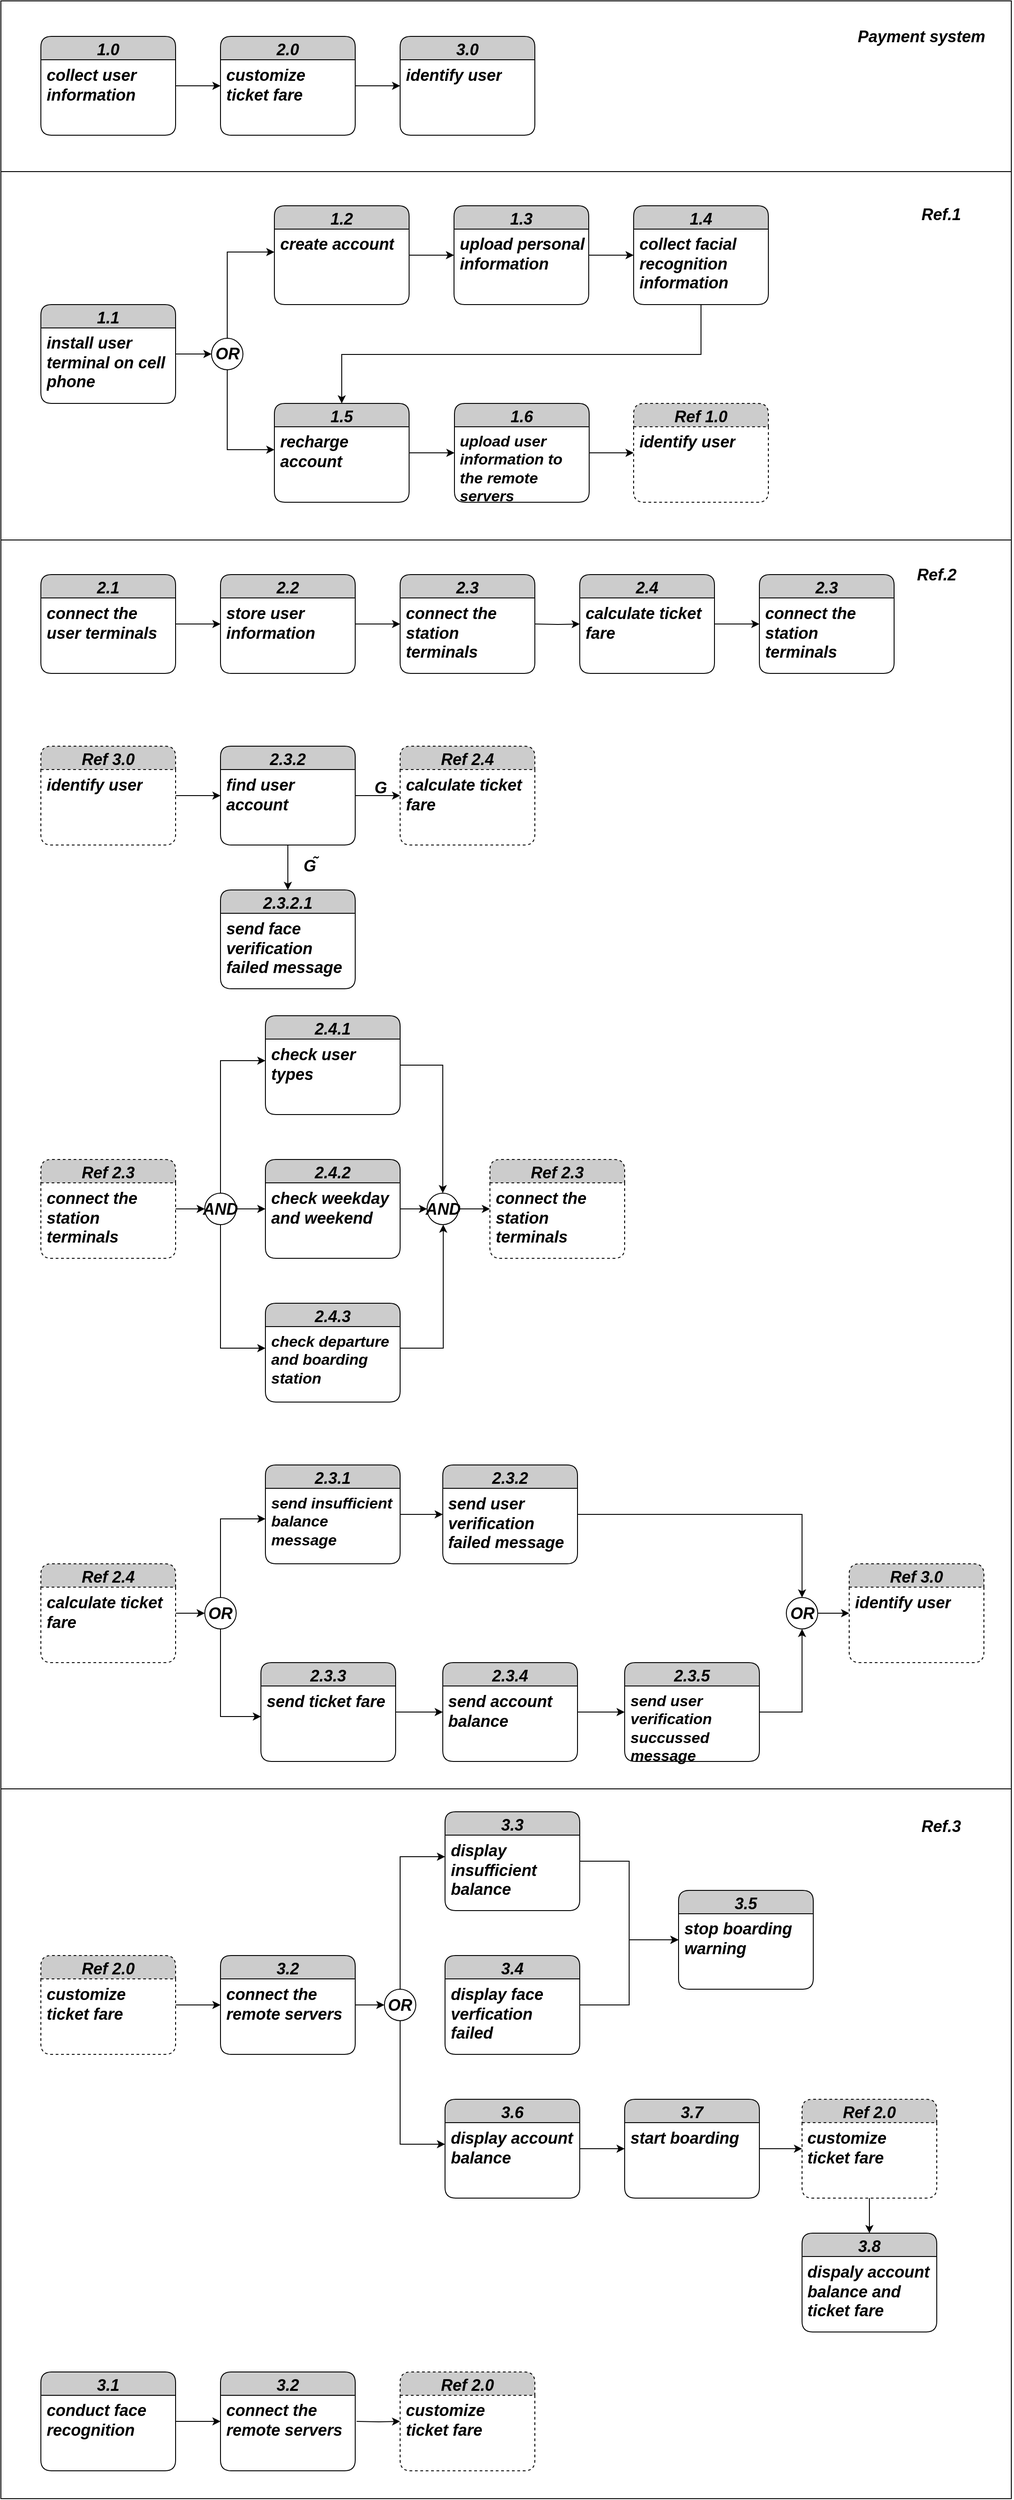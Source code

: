 <mxfile userAgent="Mozilla/5.0 (Windows NT 10.0; Win64; x64; rv:60.0) Gecko/20100101 Firefox/60.0" version="8.7.2" editor="www.draw.io" type="github"><diagram id="e5cf5e6e-a1c5-f6e3-67a1-fb44b6157341" name="Page-1"><mxGraphModel dx="1310" dy="785" grid="1" gridSize="14" guides="1" tooltips="1" connect="0" arrows="1" fold="1" page="1" pageScale="1" pageWidth="2339" pageHeight="3300" background="#ffffff" math="0" shadow="0"><root><mxCell id="0"/><mxCell id="1" parent="0"/><mxCell id="200" value="" style="rounded=0;whiteSpace=wrap;html=1;shadow=0;comic=0;fillColor=none;fontFamily=Helvetica;glass=0;fontSize=18;" parent="1" vertex="1"><mxGeometry x="93" y="2080" width="1125" height="790" as="geometry"/></mxCell><mxCell id="201" value="" style="rounded=0;whiteSpace=wrap;html=1;shadow=0;comic=0;fillColor=none;fontFamily=Helvetica;glass=0;fontSize=18;" parent="1" vertex="1"><mxGeometry x="93" y="690" width="1125" height="1390" as="geometry"/></mxCell><mxCell id="202" value="" style="rounded=0;whiteSpace=wrap;html=1;shadow=0;comic=0;fillColor=none;fontFamily=Helvetica;glass=0;fontSize=18;" parent="1" vertex="1"><mxGeometry x="93" y="280" width="1125" height="410" as="geometry"/></mxCell><mxCell id="203" value="" style="rounded=0;whiteSpace=wrap;html=1;shadow=0;comic=0;fillColor=none;fontFamily=Helvetica;glass=0;gradientColor=#ffffff;fontSize=18;" parent="1" vertex="1"><mxGeometry x="93" y="90" width="1125" height="190" as="geometry"/></mxCell><mxCell id="33" style="edgeStyle=orthogonalEdgeStyle;rounded=0;html=1;jettySize=auto;orthogonalLoop=1;fontFamily=Helvetica;fontSize=18;" parent="1" source="16" target="25" edge="1"><mxGeometry relative="1" as="geometry"/></mxCell><mxCell id="16" value="1.0" style="swimlane;fontStyle=3;childLayout=stackLayout;horizontal=1;startSize=26;fillColor=#CCCCCC;horizontalStack=0;resizeParent=1;resizeParentMax=0;resizeLast=0;collapsible=1;marginBottom=0;swimlaneFillColor=#ffffff;fontFamily=Helvetica;rounded=1;fontSize=18;" parent="1" vertex="1"><mxGeometry x="137.5" y="129.5" width="150" height="110" as="geometry"/></mxCell><mxCell id="27" value="collect user information&#xA;&#xA;" style="text;strokeColor=none;fillColor=none;align=left;verticalAlign=top;spacingLeft=4;spacingRight=4;overflow=hidden;rotatable=0;points=[[0,0.5],[1,0.5]];portConstraint=eastwest;fontStyle=3;whiteSpace=wrap;fontSize=18;" parent="16" vertex="1"><mxGeometry y="26" width="150" height="84" as="geometry"/></mxCell><mxCell id="35" style="edgeStyle=orthogonalEdgeStyle;rounded=0;html=1;jettySize=auto;orthogonalLoop=1;fontFamily=Helvetica;fontSize=18;" parent="1" source="25" target="29" edge="1"><mxGeometry relative="1" as="geometry"/></mxCell><mxCell id="25" value="2.0" style="swimlane;fontStyle=3;childLayout=stackLayout;horizontal=1;startSize=26;fillColor=#CCCCCC;horizontalStack=0;resizeParent=1;resizeParentMax=0;resizeLast=0;collapsible=1;marginBottom=0;swimlaneFillColor=#ffffff;fontFamily=Helvetica;rounded=1;fontSize=18;" parent="1" vertex="1"><mxGeometry x="337.5" y="129.5" width="150" height="110" as="geometry"/></mxCell><mxCell id="26" value="customize ticket fare&#xA;&#xA;" style="text;strokeColor=none;fillColor=none;align=left;verticalAlign=top;spacingLeft=4;spacingRight=4;overflow=hidden;rotatable=0;points=[[0,0.5],[1,0.5]];portConstraint=eastwest;fontStyle=3;whiteSpace=wrap;fontSize=18;" parent="25" vertex="1"><mxGeometry y="26" width="150" height="84" as="geometry"/></mxCell><mxCell id="29" value="3.0" style="swimlane;fontStyle=3;childLayout=stackLayout;horizontal=1;startSize=26;fillColor=#CCCCCC;horizontalStack=0;resizeParent=1;resizeParentMax=0;resizeLast=0;collapsible=1;marginBottom=0;swimlaneFillColor=#ffffff;fontFamily=Helvetica;rounded=1;fontSize=18;" parent="1" vertex="1"><mxGeometry x="537.5" y="129.5" width="150" height="110" as="geometry"/></mxCell><mxCell id="30" value="identify user&#xA;&#xA;" style="text;strokeColor=none;fillColor=none;align=left;verticalAlign=top;spacingLeft=4;spacingRight=4;overflow=hidden;rotatable=0;points=[[0,0.5],[1,0.5]];portConstraint=eastwest;fontStyle=3;whiteSpace=wrap;fontSize=18;" parent="29" vertex="1"><mxGeometry y="26" width="150" height="84" as="geometry"/></mxCell><mxCell id="55" style="edgeStyle=orthogonalEdgeStyle;rounded=0;html=1;entryX=0;entryY=0.5;entryPerimeter=0;jettySize=auto;orthogonalLoop=1;fontFamily=Helvetica;fontSize=18;" parent="1" source="36" target="38" edge="1"><mxGeometry relative="1" as="geometry"/></mxCell><mxCell id="36" value="1.1" style="swimlane;fontStyle=3;childLayout=stackLayout;horizontal=1;startSize=26;fillColor=#CCCCCC;horizontalStack=0;resizeParent=1;resizeParentMax=0;resizeLast=0;collapsible=1;marginBottom=0;swimlaneFillColor=#ffffff;fontFamily=Helvetica;rounded=1;fontSize=18;" parent="1" vertex="1"><mxGeometry x="137.5" y="428" width="150" height="110" as="geometry"/></mxCell><mxCell id="37" value="install user terminal on cell phone&#xA;" style="text;strokeColor=none;fillColor=none;align=left;verticalAlign=top;spacingLeft=4;spacingRight=4;overflow=hidden;rotatable=0;points=[[0,0.5],[1,0.5]];portConstraint=eastwest;fontStyle=3;whiteSpace=wrap;fontSize=18;" parent="36" vertex="1"><mxGeometry y="26" width="150" height="84" as="geometry"/></mxCell><mxCell id="78" style="edgeStyle=orthogonalEdgeStyle;rounded=0;jumpStyle=none;html=1;jettySize=auto;orthogonalLoop=1;fontFamily=Helvetica;fontSize=18;" parent="1" source="38" target="41" edge="1"><mxGeometry relative="1" as="geometry"><Array as="points"><mxPoint x="345.5" y="369.5"/></Array></mxGeometry></mxCell><mxCell id="79" style="edgeStyle=orthogonalEdgeStyle;rounded=0;jumpStyle=none;html=1;jettySize=auto;orthogonalLoop=1;fontFamily=Helvetica;fontSize=18;" parent="1" source="38" target="48" edge="1"><mxGeometry relative="1" as="geometry"><Array as="points"><mxPoint x="345.5" y="589.5"/></Array></mxGeometry></mxCell><mxCell id="38" value="&lt;i style=&quot;font-size: 18px;&quot;&gt;&lt;b style=&quot;font-size: 18px;&quot;&gt;OR&lt;/b&gt;&lt;/i&gt;" style="ellipse;whiteSpace=wrap;html=1;aspect=fixed;fillColor=none;fontFamily=Helvetica;fontSize=18;" parent="1" vertex="1"><mxGeometry x="327.5" y="465.5" width="35" height="35" as="geometry"/></mxCell><mxCell id="39" style="edgeStyle=orthogonalEdgeStyle;rounded=0;html=1;jettySize=auto;orthogonalLoop=1;fontFamily=Helvetica;fontSize=18;" parent="1" source="40" target="43" edge="1"><mxGeometry relative="1" as="geometry"/></mxCell><mxCell id="40" value="1.2" style="swimlane;fontStyle=3;childLayout=stackLayout;horizontal=1;startSize=26;fillColor=#CCCCCC;horizontalStack=0;resizeParent=1;resizeParentMax=0;resizeLast=0;collapsible=1;marginBottom=0;swimlaneFillColor=#ffffff;fontFamily=Helvetica;rounded=1;fontSize=18;" parent="1" vertex="1"><mxGeometry x="397.5" y="318" width="150" height="110" as="geometry"/></mxCell><mxCell id="41" value="create account&#xA;&#xA;" style="text;strokeColor=none;fillColor=none;align=left;verticalAlign=top;spacingLeft=4;spacingRight=4;overflow=hidden;rotatable=0;points=[[0,0.5],[1,0.5]];portConstraint=eastwest;fontStyle=3;whiteSpace=wrap;fontSize=18;" parent="40" vertex="1"><mxGeometry y="26" width="150" height="84" as="geometry"/></mxCell><mxCell id="42" style="edgeStyle=orthogonalEdgeStyle;rounded=0;html=1;jettySize=auto;orthogonalLoop=1;fontFamily=Helvetica;fontSize=18;" parent="1" source="43" target="45" edge="1"><mxGeometry relative="1" as="geometry"/></mxCell><mxCell id="43" value="1.3" style="swimlane;fontStyle=3;childLayout=stackLayout;horizontal=1;startSize=26;fillColor=#CCCCCC;horizontalStack=0;resizeParent=1;resizeParentMax=0;resizeLast=0;collapsible=1;marginBottom=0;swimlaneFillColor=#ffffff;fontFamily=Helvetica;rounded=1;fontSize=18;" parent="1" vertex="1"><mxGeometry x="597.5" y="318" width="150" height="110" as="geometry"/></mxCell><mxCell id="44" value="upload personal information&#xA;" style="text;strokeColor=none;fillColor=none;align=left;verticalAlign=top;spacingLeft=4;spacingRight=4;overflow=hidden;rotatable=0;points=[[0,0.5],[1,0.5]];portConstraint=eastwest;fontStyle=3;whiteSpace=wrap;fontSize=18;" parent="43" vertex="1"><mxGeometry y="26" width="150" height="84" as="geometry"/></mxCell><mxCell id="80" style="edgeStyle=orthogonalEdgeStyle;rounded=0;jumpStyle=none;html=1;jettySize=auto;orthogonalLoop=1;fontFamily=Helvetica;fontSize=18;" parent="1" source="45" target="47" edge="1"><mxGeometry relative="1" as="geometry"><Array as="points"><mxPoint x="872.5" y="483.5"/><mxPoint x="472.5" y="483.5"/></Array></mxGeometry></mxCell><mxCell id="45" value="1.4" style="swimlane;fontStyle=3;childLayout=stackLayout;horizontal=1;startSize=26;fillColor=#CCCCCC;horizontalStack=0;resizeParent=1;resizeParentMax=0;resizeLast=0;collapsible=1;marginBottom=0;swimlaneFillColor=#ffffff;fontFamily=Helvetica;rounded=1;fontSize=18;" parent="1" vertex="1"><mxGeometry x="797.5" y="318" width="150" height="110" as="geometry"/></mxCell><mxCell id="46" value="collect facial recognition information&#xA;" style="text;strokeColor=none;fillColor=none;align=left;verticalAlign=top;spacingLeft=4;spacingRight=4;overflow=hidden;rotatable=0;points=[[0,0.5],[1,0.5]];portConstraint=eastwest;fontStyle=3;whiteSpace=wrap;fontSize=18;" parent="45" vertex="1"><mxGeometry y="26" width="150" height="84" as="geometry"/></mxCell><mxCell id="58" style="edgeStyle=orthogonalEdgeStyle;rounded=0;html=1;jettySize=auto;orthogonalLoop=1;fontFamily=Helvetica;fontSize=18;" parent="1" source="47" target="51" edge="1"><mxGeometry relative="1" as="geometry"/></mxCell><mxCell id="47" value="1.5" style="swimlane;fontStyle=3;childLayout=stackLayout;horizontal=1;startSize=26;fillColor=#CCCCCC;horizontalStack=0;resizeParent=1;resizeParentMax=0;resizeLast=0;collapsible=1;marginBottom=0;swimlaneFillColor=#ffffff;fontFamily=Helvetica;comic=0;rounded=1;fontSize=18;" parent="1" vertex="1"><mxGeometry x="397.5" y="538" width="150" height="110" as="geometry"/></mxCell><mxCell id="48" value="recharge account&#xA;&#xA;" style="text;strokeColor=none;fillColor=none;align=left;verticalAlign=top;spacingLeft=4;spacingRight=4;overflow=hidden;rotatable=0;points=[[0,0.5],[1,0.5]];portConstraint=eastwest;fontStyle=3;whiteSpace=wrap;fontSize=18;" parent="47" vertex="1"><mxGeometry y="26" width="150" height="84" as="geometry"/></mxCell><mxCell id="59" style="edgeStyle=orthogonalEdgeStyle;rounded=0;html=1;jettySize=auto;orthogonalLoop=1;fontFamily=Helvetica;fontSize=18;" parent="1" source="51" target="53" edge="1"><mxGeometry relative="1" as="geometry"/></mxCell><mxCell id="51" value="1.6" style="swimlane;fontStyle=3;childLayout=stackLayout;horizontal=1;startSize=26;fillColor=#CCCCCC;horizontalStack=0;resizeParent=1;resizeParentMax=0;resizeLast=0;collapsible=1;marginBottom=0;swimlaneFillColor=#ffffff;fontFamily=Helvetica;rounded=1;fontSize=18;" parent="1" vertex="1"><mxGeometry x="598" y="538" width="150" height="110" as="geometry"/></mxCell><mxCell id="52" value="upload user information to the remote servers&#xA;" style="text;strokeColor=none;fillColor=none;align=left;verticalAlign=top;spacingLeft=4;spacingRight=4;overflow=hidden;rotatable=0;points=[[0,0.5],[1,0.5]];portConstraint=eastwest;fontStyle=3;whiteSpace=wrap;fontSize=17;" parent="51" vertex="1"><mxGeometry y="26" width="150" height="84" as="geometry"/></mxCell><mxCell id="53" value="Ref 1.0" style="swimlane;fontStyle=3;childLayout=stackLayout;horizontal=1;startSize=26;fillColor=#CCCCCC;horizontalStack=0;resizeParent=1;resizeParentMax=0;resizeLast=0;collapsible=1;marginBottom=0;swimlaneFillColor=#ffffff;fontFamily=Helvetica;dashed=1;rounded=1;fontSize=18;" parent="1" vertex="1"><mxGeometry x="797.5" y="538" width="150" height="110" as="geometry"/></mxCell><mxCell id="54" value="identify user&#xA;&#xA;" style="text;strokeColor=none;fillColor=none;align=left;verticalAlign=top;spacingLeft=4;spacingRight=4;overflow=hidden;rotatable=0;points=[[0,0.5],[1,0.5]];portConstraint=eastwest;fontStyle=3;whiteSpace=wrap;fontSize=18;" parent="53" vertex="1"><mxGeometry y="26" width="150" height="84" as="geometry"/></mxCell><mxCell id="81" style="edgeStyle=orthogonalEdgeStyle;rounded=0;html=1;jettySize=auto;orthogonalLoop=1;fontFamily=Helvetica;fontSize=18;" parent="1" source="82" target="85" edge="1"><mxGeometry relative="1" as="geometry"/></mxCell><mxCell id="82" value="2.1" style="swimlane;fontStyle=3;childLayout=stackLayout;horizontal=1;startSize=26;fillColor=#CCCCCC;horizontalStack=0;resizeParent=1;resizeParentMax=0;resizeLast=0;collapsible=1;marginBottom=0;swimlaneFillColor=#ffffff;fontFamily=Helvetica;rounded=1;fontSize=18;" parent="1" vertex="1"><mxGeometry x="137.5" y="728.5" width="150" height="110" as="geometry"/></mxCell><mxCell id="83" value="connect the user terminals&#xA;" style="text;strokeColor=none;fillColor=none;align=left;verticalAlign=top;spacingLeft=4;spacingRight=4;overflow=hidden;rotatable=0;points=[[0,0.5],[1,0.5]];portConstraint=eastwest;fontStyle=3;whiteSpace=wrap;fontSize=18;" parent="82" vertex="1"><mxGeometry y="26" width="150" height="84" as="geometry"/></mxCell><mxCell id="84" style="edgeStyle=orthogonalEdgeStyle;rounded=0;html=1;jettySize=auto;orthogonalLoop=1;fontFamily=Helvetica;fontSize=18;" parent="1" source="85" target="87" edge="1"><mxGeometry relative="1" as="geometry"/></mxCell><mxCell id="85" value="2.2" style="swimlane;fontStyle=3;childLayout=stackLayout;horizontal=1;startSize=26;fillColor=#CCCCCC;horizontalStack=0;resizeParent=1;resizeParentMax=0;resizeLast=0;collapsible=1;marginBottom=0;swimlaneFillColor=#ffffff;fontFamily=Helvetica;rounded=1;fontSize=18;" parent="1" vertex="1"><mxGeometry x="337.5" y="728.5" width="150" height="110" as="geometry"/></mxCell><mxCell id="86" value="store user information&#xA;&#xA;" style="text;strokeColor=none;fillColor=none;align=left;verticalAlign=top;spacingLeft=4;spacingRight=4;overflow=hidden;rotatable=0;points=[[0,0.5],[1,0.5]];portConstraint=eastwest;fontStyle=3;whiteSpace=wrap;fontSize=18;" parent="85" vertex="1"><mxGeometry y="26" width="150" height="84" as="geometry"/></mxCell><mxCell id="87" value="2.3" style="swimlane;fontStyle=3;childLayout=stackLayout;horizontal=1;startSize=26;fillColor=#CCCCCC;horizontalStack=0;resizeParent=1;resizeParentMax=0;resizeLast=0;collapsible=1;marginBottom=0;swimlaneFillColor=#ffffff;fontFamily=Helvetica;rounded=1;fontSize=18;" parent="1" vertex="1"><mxGeometry x="537.5" y="728.5" width="150" height="110" as="geometry"/></mxCell><mxCell id="88" value="connect the station terminals&#xA;" style="text;strokeColor=none;fillColor=none;align=left;verticalAlign=top;spacingLeft=4;spacingRight=4;overflow=hidden;rotatable=0;points=[[0,0.5],[1,0.5]];portConstraint=eastwest;fontStyle=3;whiteSpace=wrap;fontSize=18;" parent="87" vertex="1"><mxGeometry y="26" width="150" height="84" as="geometry"/></mxCell><mxCell id="89" style="edgeStyle=orthogonalEdgeStyle;rounded=0;html=1;jettySize=auto;orthogonalLoop=1;fontFamily=Helvetica;fontSize=18;" parent="1" target="91" edge="1"><mxGeometry relative="1" as="geometry"><mxPoint x="687.5" y="783.5" as="sourcePoint"/></mxGeometry></mxCell><mxCell id="90" style="edgeStyle=orthogonalEdgeStyle;rounded=0;html=1;jettySize=auto;orthogonalLoop=1;fontFamily=Helvetica;fontSize=18;" parent="1" source="91" target="93" edge="1"><mxGeometry relative="1" as="geometry"/></mxCell><mxCell id="91" value="2.4" style="swimlane;fontStyle=3;childLayout=stackLayout;horizontal=1;startSize=26;fillColor=#CCCCCC;horizontalStack=0;resizeParent=1;resizeParentMax=0;resizeLast=0;collapsible=1;marginBottom=0;swimlaneFillColor=#ffffff;fontFamily=Helvetica;rounded=1;fontSize=18;" parent="1" vertex="1"><mxGeometry x="737.5" y="728.5" width="150" height="110" as="geometry"/></mxCell><mxCell id="92" value="calculate ticket fare&#xA;&#xA;" style="text;strokeColor=none;fillColor=none;align=left;verticalAlign=top;spacingLeft=4;spacingRight=4;overflow=hidden;rotatable=0;points=[[0,0.5],[1,0.5]];portConstraint=eastwest;fontStyle=3;whiteSpace=wrap;fontSize=18;" parent="91" vertex="1"><mxGeometry y="26" width="150" height="84" as="geometry"/></mxCell><mxCell id="93" value="2.3" style="swimlane;fontStyle=3;childLayout=stackLayout;horizontal=1;startSize=26;fillColor=#CCCCCC;horizontalStack=0;resizeParent=1;resizeParentMax=0;resizeLast=0;collapsible=1;marginBottom=0;swimlaneFillColor=#ffffff;fontFamily=Helvetica;rounded=1;fontSize=18;" parent="1" vertex="1"><mxGeometry x="937.5" y="728.5" width="150" height="110" as="geometry"/></mxCell><mxCell id="94" value="connect the station terminals&#xA;" style="text;strokeColor=none;fillColor=none;align=left;verticalAlign=top;spacingLeft=4;spacingRight=4;overflow=hidden;rotatable=0;points=[[0,0.5],[1,0.5]];portConstraint=eastwest;fontStyle=3;whiteSpace=wrap;fontSize=18;" parent="93" vertex="1"><mxGeometry y="26" width="150" height="84" as="geometry"/></mxCell><mxCell id="95" style="edgeStyle=orthogonalEdgeStyle;rounded=0;html=1;jettySize=auto;orthogonalLoop=1;fontFamily=Helvetica;fontSize=18;" parent="1" source="96" target="99" edge="1"><mxGeometry relative="1" as="geometry"/></mxCell><mxCell id="96" value="Ref 3.0" style="swimlane;fontStyle=3;childLayout=stackLayout;horizontal=1;startSize=26;fillColor=#CCCCCC;horizontalStack=0;resizeParent=1;resizeParentMax=0;resizeLast=0;collapsible=1;marginBottom=0;swimlaneFillColor=#ffffff;fontFamily=Helvetica;dashed=1;rounded=1;fontSize=18;" parent="1" vertex="1"><mxGeometry x="137.5" y="919.5" width="150" height="110" as="geometry"/></mxCell><mxCell id="97" value="identify user&#xA;&#xA;" style="text;strokeColor=none;fillColor=none;align=left;verticalAlign=top;spacingLeft=4;spacingRight=4;overflow=hidden;rotatable=0;points=[[0,0.5],[1,0.5]];portConstraint=eastwest;fontStyle=3;whiteSpace=wrap;fontSize=18;" parent="96" vertex="1"><mxGeometry y="26" width="150" height="84" as="geometry"/></mxCell><mxCell id="98" style="edgeStyle=orthogonalEdgeStyle;rounded=0;html=1;jettySize=auto;orthogonalLoop=1;fontFamily=Helvetica;fontSize=18;" parent="1" source="99" target="101" edge="1"><mxGeometry relative="1" as="geometry"/></mxCell><mxCell id="105" style="edgeStyle=orthogonalEdgeStyle;rounded=0;jumpStyle=none;html=1;jettySize=auto;orthogonalLoop=1;fontFamily=Helvetica;fontSize=18;" parent="1" source="99" target="103" edge="1"><mxGeometry relative="1" as="geometry"/></mxCell><mxCell id="99" value="2.3.2" style="swimlane;fontStyle=3;childLayout=stackLayout;horizontal=1;startSize=26;fillColor=#CCCCCC;horizontalStack=0;resizeParent=1;resizeParentMax=0;resizeLast=0;collapsible=1;marginBottom=0;swimlaneFillColor=#ffffff;fontFamily=Helvetica;rounded=1;shadow=0;fontSize=18;" parent="1" vertex="1"><mxGeometry x="337.5" y="919.5" width="150" height="110" as="geometry"/></mxCell><mxCell id="100" value="find user account&#xA;&#xA;" style="text;strokeColor=none;fillColor=none;align=left;verticalAlign=top;spacingLeft=4;spacingRight=4;overflow=hidden;rotatable=0;points=[[0,0.5],[1,0.5]];portConstraint=eastwest;fontStyle=3;whiteSpace=wrap;rounded=1;fontSize=18;" parent="99" vertex="1"><mxGeometry y="26" width="150" height="84" as="geometry"/></mxCell><mxCell id="101" value="Ref 2.4" style="swimlane;fontStyle=3;childLayout=stackLayout;horizontal=1;startSize=26;fillColor=#CCCCCC;horizontalStack=0;resizeParent=1;resizeParentMax=0;resizeLast=0;collapsible=1;marginBottom=0;swimlaneFillColor=#ffffff;fontFamily=Helvetica;dashed=1;rounded=1;fontSize=18;" parent="1" vertex="1"><mxGeometry x="537.5" y="919.5" width="150" height="110" as="geometry"/></mxCell><mxCell id="102" value="calculate ticket fare&#xA;&#xA;" style="text;strokeColor=none;fillColor=none;align=left;verticalAlign=top;spacingLeft=4;spacingRight=4;overflow=hidden;rotatable=0;points=[[0,0.5],[1,0.5]];portConstraint=eastwest;fontStyle=3;whiteSpace=wrap;fontSize=18;" parent="101" vertex="1"><mxGeometry y="26" width="150" height="84" as="geometry"/></mxCell><mxCell id="103" value="2.3.2.1" style="swimlane;fontStyle=3;childLayout=stackLayout;horizontal=1;startSize=26;fillColor=#CCCCCC;horizontalStack=0;resizeParent=1;resizeParentMax=0;resizeLast=0;collapsible=1;marginBottom=0;swimlaneFillColor=#ffffff;fontFamily=Helvetica;rounded=1;fontSize=18;" parent="1" vertex="1"><mxGeometry x="337.5" y="1079.5" width="150" height="110" as="geometry"/></mxCell><mxCell id="104" value="send face verification failed message&#xA;" style="text;strokeColor=none;fillColor=none;align=left;verticalAlign=top;spacingLeft=4;spacingRight=4;overflow=hidden;rotatable=0;points=[[0,0.5],[1,0.5]];portConstraint=eastwest;fontStyle=3;whiteSpace=wrap;fontSize=18;" parent="103" vertex="1"><mxGeometry y="26" width="150" height="84" as="geometry"/></mxCell><mxCell id="106" value="&lt;i style=&quot;font-size: 18px;&quot;&gt;&lt;b style=&quot;font-size: 18px;&quot;&gt;G&lt;/b&gt;&lt;/i&gt;" style="text;html=1;resizable=0;points=[];autosize=1;align=left;verticalAlign=top;spacingTop=-4;fontFamily=Helvetica;fontSize=18;" parent="1" vertex="1"><mxGeometry x="506.5" y="952.5" width="20" height="20" as="geometry"/></mxCell><mxCell id="107" value="&lt;i style=&quot;font-size: 18px;&quot;&gt;&lt;b style=&quot;font-size: 18px;&quot;&gt;G ̃&lt;/b&gt;&lt;/i&gt;" style="text;html=1;resizable=0;points=[];autosize=1;align=left;verticalAlign=top;spacingTop=-4;fontFamily=Helvetica;fontSize=18;" parent="1" vertex="1"><mxGeometry x="427.5" y="1039.5" width="30" height="20" as="geometry"/></mxCell><mxCell id="122" style="edgeStyle=orthogonalEdgeStyle;rounded=0;jumpStyle=none;html=1;jettySize=auto;orthogonalLoop=1;fontFamily=Helvetica;fontSize=18;" parent="1" source="108" target="110" edge="1"><mxGeometry relative="1" as="geometry"/></mxCell><mxCell id="108" value="Ref 2.3" style="swimlane;fontStyle=3;childLayout=stackLayout;horizontal=1;startSize=26;fillColor=#CCCCCC;horizontalStack=0;resizeParent=1;resizeParentMax=0;resizeLast=0;collapsible=1;marginBottom=0;swimlaneFillColor=#ffffff;fontFamily=Helvetica;rounded=1;dashed=1;fontSize=18;" parent="1" vertex="1"><mxGeometry x="137.5" y="1379.5" width="150" height="110" as="geometry"/></mxCell><mxCell id="109" value="connect the station terminals&#xA;" style="text;strokeColor=none;fillColor=none;align=left;verticalAlign=top;spacingLeft=4;spacingRight=4;overflow=hidden;rotatable=0;points=[[0,0.5],[1,0.5]];portConstraint=eastwest;fontStyle=3;whiteSpace=wrap;fontSize=18;" parent="108" vertex="1"><mxGeometry y="26" width="150" height="84" as="geometry"/></mxCell><mxCell id="125" style="edgeStyle=orthogonalEdgeStyle;rounded=0;jumpStyle=none;html=1;jettySize=auto;orthogonalLoop=1;fontFamily=Helvetica;fontSize=18;" parent="1" source="110" target="114" edge="1"><mxGeometry relative="1" as="geometry"><Array as="points"><mxPoint x="337.5" y="1269.5"/></Array></mxGeometry></mxCell><mxCell id="126" style="edgeStyle=orthogonalEdgeStyle;rounded=0;jumpStyle=none;html=1;jettySize=auto;orthogonalLoop=1;fontFamily=Helvetica;fontSize=18;" parent="1" source="110" target="116" edge="1"><mxGeometry relative="1" as="geometry"><Array as="points"><mxPoint x="337.5" y="1589.5"/></Array></mxGeometry></mxCell><mxCell id="127" style="edgeStyle=orthogonalEdgeStyle;rounded=0;jumpStyle=none;html=1;jettySize=auto;orthogonalLoop=1;fontFamily=Helvetica;fontSize=18;" parent="1" source="110" target="111" edge="1"><mxGeometry relative="1" as="geometry"/></mxCell><mxCell id="110" value="&lt;i style=&quot;font-size: 18px;&quot;&gt;&lt;b style=&quot;font-size: 18px;&quot;&gt;AND&lt;/b&gt;&lt;/i&gt;" style="ellipse;whiteSpace=wrap;html=1;aspect=fixed;fillColor=none;fontFamily=Helvetica;fontSize=18;" parent="1" vertex="1"><mxGeometry x="320" y="1417" width="35" height="35" as="geometry"/></mxCell><mxCell id="128" style="edgeStyle=orthogonalEdgeStyle;rounded=0;jumpStyle=none;html=1;jettySize=auto;orthogonalLoop=1;fontFamily=Helvetica;fontSize=18;" parent="1" source="111" target="117" edge="1"><mxGeometry relative="1" as="geometry"/></mxCell><mxCell id="111" value="2.4.2" style="swimlane;fontStyle=3;childLayout=stackLayout;horizontal=1;startSize=26;fillColor=#CCCCCC;horizontalStack=0;resizeParent=1;resizeParentMax=0;resizeLast=0;collapsible=1;marginBottom=0;swimlaneFillColor=#ffffff;fontFamily=Helvetica;rounded=1;fontSize=18;" parent="1" vertex="1"><mxGeometry x="387.5" y="1379.5" width="150" height="110" as="geometry"/></mxCell><mxCell id="112" value="check weekday and weekend&#xA;" style="text;strokeColor=none;fillColor=none;align=left;verticalAlign=top;spacingLeft=4;spacingRight=4;overflow=hidden;rotatable=0;points=[[0,0.5],[1,0.5]];portConstraint=eastwest;fontStyle=3;whiteSpace=wrap;fontSize=18;" parent="111" vertex="1"><mxGeometry y="26" width="150" height="84" as="geometry"/></mxCell><mxCell id="130" style="edgeStyle=orthogonalEdgeStyle;rounded=0;jumpStyle=none;html=1;jettySize=auto;orthogonalLoop=1;fontFamily=Helvetica;fontSize=18;" parent="1" source="113" target="117" edge="1"><mxGeometry relative="1" as="geometry"/></mxCell><mxCell id="113" value="2.4.1" style="swimlane;fontStyle=3;childLayout=stackLayout;horizontal=1;startSize=26;fillColor=#CCCCCC;horizontalStack=0;resizeParent=1;resizeParentMax=0;resizeLast=0;collapsible=1;marginBottom=0;swimlaneFillColor=#ffffff;fontFamily=Helvetica;rounded=1;fontSize=18;" parent="1" vertex="1"><mxGeometry x="387.5" y="1219.5" width="150" height="110" as="geometry"/></mxCell><mxCell id="114" value="check user types&#xA;&#xA;" style="text;strokeColor=none;fillColor=none;align=left;verticalAlign=top;spacingLeft=4;spacingRight=4;overflow=hidden;rotatable=0;points=[[0,0.5],[1,0.5]];portConstraint=eastwest;fontStyle=3;whiteSpace=wrap;fontSize=18;" parent="113" vertex="1"><mxGeometry y="26" width="150" height="84" as="geometry"/></mxCell><mxCell id="115" value="2.4.3" style="swimlane;fontStyle=3;childLayout=stackLayout;horizontal=1;startSize=26;fillColor=#CCCCCC;horizontalStack=0;resizeParent=1;resizeParentMax=0;resizeLast=0;collapsible=1;marginBottom=0;swimlaneFillColor=#ffffff;fontFamily=Helvetica;rounded=1;fontSize=18;" parent="1" vertex="1"><mxGeometry x="387.5" y="1539.5" width="150" height="110" as="geometry"/></mxCell><mxCell id="116" value="check departure and boarding station&#xA;" style="text;strokeColor=none;fillColor=none;align=left;verticalAlign=top;spacingLeft=4;spacingRight=4;overflow=hidden;rotatable=0;points=[[0,0.5],[1,0.5]];portConstraint=eastwest;fontStyle=3;whiteSpace=wrap;fontSize=17;" parent="115" vertex="1"><mxGeometry y="26" width="150" height="84" as="geometry"/></mxCell><mxCell id="129" style="edgeStyle=orthogonalEdgeStyle;rounded=0;jumpStyle=none;html=1;jettySize=auto;orthogonalLoop=1;fontFamily=Helvetica;fontSize=18;" parent="1" source="117" target="118" edge="1"><mxGeometry relative="1" as="geometry"/></mxCell><mxCell id="117" value="&lt;i style=&quot;font-size: 18px;&quot;&gt;&lt;b style=&quot;font-size: 18px;&quot;&gt;AND&lt;/b&gt;&lt;/i&gt;" style="ellipse;whiteSpace=wrap;html=1;aspect=fixed;fillColor=none;fontFamily=Helvetica;fontSize=18;" parent="1" vertex="1"><mxGeometry x="567.5" y="1417" width="35" height="35" as="geometry"/></mxCell><mxCell id="118" value="Ref 2.3" style="swimlane;fontStyle=3;childLayout=stackLayout;horizontal=1;startSize=26;fillColor=#CCCCCC;horizontalStack=0;resizeParent=1;resizeParentMax=0;resizeLast=0;collapsible=1;marginBottom=0;swimlaneFillColor=#ffffff;fontFamily=Helvetica;rounded=1;dashed=1;fontSize=18;" parent="1" vertex="1"><mxGeometry x="637.5" y="1379.5" width="150" height="110" as="geometry"/></mxCell><mxCell id="119" value="connect the station terminals&#xA;" style="text;strokeColor=none;fillColor=none;align=left;verticalAlign=top;spacingLeft=4;spacingRight=4;overflow=hidden;rotatable=0;points=[[0,0.5],[1,0.5]];portConstraint=eastwest;fontStyle=3;whiteSpace=wrap;fontSize=18;" parent="118" vertex="1"><mxGeometry y="26" width="150" height="84" as="geometry"/></mxCell><mxCell id="131" style="edgeStyle=orthogonalEdgeStyle;rounded=0;jumpStyle=none;html=1;jettySize=auto;orthogonalLoop=1;fontFamily=Helvetica;fontSize=18;" parent="1" source="116" target="117" edge="1"><mxGeometry relative="1" as="geometry"><Array as="points"><mxPoint x="585.5" y="1589.5"/></Array></mxGeometry></mxCell><mxCell id="151" style="edgeStyle=orthogonalEdgeStyle;rounded=0;jumpStyle=none;html=1;jettySize=auto;orthogonalLoop=1;fontFamily=Helvetica;fontSize=18;" parent="1" source="133" target="141" edge="1"><mxGeometry relative="1" as="geometry"/></mxCell><mxCell id="133" value="Ref 2.4" style="swimlane;fontStyle=3;childLayout=stackLayout;horizontal=1;startSize=26;fillColor=#CCCCCC;horizontalStack=0;resizeParent=1;resizeParentMax=0;resizeLast=0;collapsible=1;marginBottom=0;swimlaneFillColor=#ffffff;fontFamily=Helvetica;rounded=1;dashed=1;fontSize=18;" parent="1" vertex="1"><mxGeometry x="137.5" y="1829.5" width="150" height="110" as="geometry"/></mxCell><mxCell id="134" value="calculate ticket fare&#xA;&#xA;" style="text;strokeColor=none;fillColor=none;align=left;verticalAlign=top;spacingLeft=4;spacingRight=4;overflow=hidden;rotatable=0;points=[[0,0.5],[1,0.5]];portConstraint=eastwest;fontStyle=3;whiteSpace=wrap;fontSize=18;" parent="133" vertex="1"><mxGeometry y="26" width="150" height="84" as="geometry"/></mxCell><mxCell id="155" style="edgeStyle=orthogonalEdgeStyle;rounded=0;jumpStyle=none;html=1;jettySize=auto;orthogonalLoop=1;fontFamily=Helvetica;fontSize=18;" parent="1" source="137" target="142" edge="1"><mxGeometry relative="1" as="geometry"/></mxCell><mxCell id="137" value="2.3.1" style="swimlane;fontStyle=3;childLayout=stackLayout;horizontal=1;startSize=26;fillColor=#CCCCCC;horizontalStack=0;resizeParent=1;resizeParentMax=0;resizeLast=0;collapsible=1;marginBottom=0;swimlaneFillColor=#ffffff;fontFamily=Helvetica;rounded=1;fontSize=18;" parent="1" vertex="1"><mxGeometry x="387.5" y="1719.5" width="150" height="110" as="geometry"/></mxCell><mxCell id="138" value="send insufficient balance message&#xA;" style="text;strokeColor=none;fillColor=none;align=left;verticalAlign=top;spacingLeft=4;spacingRight=4;overflow=hidden;rotatable=0;points=[[0,0.5],[1,0.5]];portConstraint=eastwest;fontStyle=3;whiteSpace=wrap;fontSize=17;" parent="137" vertex="1"><mxGeometry y="26" width="150" height="84" as="geometry"/></mxCell><mxCell id="156" style="edgeStyle=orthogonalEdgeStyle;rounded=0;jumpStyle=none;html=1;jettySize=auto;orthogonalLoop=1;fontFamily=Helvetica;fontSize=18;" parent="1" source="139" target="144" edge="1"><mxGeometry relative="1" as="geometry"/></mxCell><mxCell id="139" value="2.3.3" style="swimlane;fontStyle=3;childLayout=stackLayout;horizontal=1;startSize=26;fillColor=#CCCCCC;horizontalStack=0;resizeParent=1;resizeParentMax=0;resizeLast=0;collapsible=1;marginBottom=0;swimlaneFillColor=#ffffff;fontFamily=Helvetica;rounded=1;fontSize=18;" parent="1" vertex="1"><mxGeometry x="382.5" y="1939.5" width="150" height="110" as="geometry"/></mxCell><mxCell id="140" value="send ticket fare&#xA;&#xA;" style="text;strokeColor=none;fillColor=none;align=left;verticalAlign=top;spacingLeft=4;spacingRight=4;overflow=hidden;rotatable=0;points=[[0,0.5],[1,0.5]];portConstraint=eastwest;fontStyle=3;whiteSpace=wrap;fontSize=18;" parent="139" vertex="1"><mxGeometry y="26" width="150" height="84" as="geometry"/></mxCell><mxCell id="152" style="edgeStyle=orthogonalEdgeStyle;rounded=0;jumpStyle=none;html=1;jettySize=auto;orthogonalLoop=1;fontFamily=Helvetica;fontSize=18;" parent="1" source="141" target="138" edge="1"><mxGeometry relative="1" as="geometry"><Array as="points"><mxPoint x="337.5" y="1779.5"/></Array></mxGeometry></mxCell><mxCell id="153" style="edgeStyle=orthogonalEdgeStyle;rounded=0;jumpStyle=none;html=1;jettySize=auto;orthogonalLoop=1;fontFamily=Helvetica;fontSize=18;" parent="1" source="141" target="140" edge="1"><mxGeometry relative="1" as="geometry"><Array as="points"><mxPoint x="337.5" y="1999.5"/></Array></mxGeometry></mxCell><mxCell id="141" value="&lt;i style=&quot;font-size: 18px;&quot;&gt;&lt;b style=&quot;font-size: 18px;&quot;&gt;OR&lt;/b&gt;&lt;/i&gt;" style="ellipse;whiteSpace=wrap;html=1;aspect=fixed;fillColor=none;fontFamily=Helvetica;fontSize=18;" parent="1" vertex="1"><mxGeometry x="320" y="1867" width="35" height="35" as="geometry"/></mxCell><mxCell id="158" style="edgeStyle=orthogonalEdgeStyle;rounded=0;jumpStyle=none;html=1;jettySize=auto;orthogonalLoop=1;fontFamily=Helvetica;fontSize=18;" parent="1" source="142" target="150" edge="1"><mxGeometry relative="1" as="geometry"/></mxCell><mxCell id="142" value="2.3.2" style="swimlane;fontStyle=3;childLayout=stackLayout;horizontal=1;startSize=26;fillColor=#CCCCCC;horizontalStack=0;resizeParent=1;resizeParentMax=0;resizeLast=0;collapsible=1;marginBottom=0;swimlaneFillColor=#ffffff;fontFamily=Helvetica;rounded=1;fontSize=18;" parent="1" vertex="1"><mxGeometry x="585" y="1719.5" width="150" height="110" as="geometry"/></mxCell><mxCell id="143" value="send user verification failed message&#xA;" style="text;strokeColor=none;fillColor=none;align=left;verticalAlign=top;spacingLeft=4;spacingRight=4;overflow=hidden;rotatable=0;points=[[0,0.5],[1,0.5]];portConstraint=eastwest;fontStyle=3;whiteSpace=wrap;fontSize=18;" parent="142" vertex="1"><mxGeometry y="26" width="150" height="84" as="geometry"/></mxCell><mxCell id="157" style="edgeStyle=orthogonalEdgeStyle;rounded=0;jumpStyle=none;html=1;jettySize=auto;orthogonalLoop=1;fontFamily=Helvetica;fontSize=18;" parent="1" source="144" target="146" edge="1"><mxGeometry relative="1" as="geometry"/></mxCell><mxCell id="144" value="2.3.4" style="swimlane;fontStyle=3;childLayout=stackLayout;horizontal=1;startSize=26;fillColor=#CCCCCC;horizontalStack=0;resizeParent=1;resizeParentMax=0;resizeLast=0;collapsible=1;marginBottom=0;swimlaneFillColor=#ffffff;fontFamily=Helvetica;rounded=1;fontSize=18;" parent="1" vertex="1"><mxGeometry x="585" y="1939.5" width="150" height="110" as="geometry"/></mxCell><mxCell id="145" value="send account balance&#xA;&#xA;" style="text;strokeColor=none;fillColor=none;align=left;verticalAlign=top;spacingLeft=4;spacingRight=4;overflow=hidden;rotatable=0;points=[[0,0.5],[1,0.5]];portConstraint=eastwest;fontStyle=3;whiteSpace=wrap;fontSize=18;" parent="144" vertex="1"><mxGeometry y="26" width="150" height="84" as="geometry"/></mxCell><mxCell id="159" style="edgeStyle=orthogonalEdgeStyle;rounded=0;jumpStyle=none;html=1;jettySize=auto;orthogonalLoop=1;fontFamily=Helvetica;fontSize=18;" parent="1" source="146" target="150" edge="1"><mxGeometry relative="1" as="geometry"/></mxCell><mxCell id="146" value="2.3.5" style="swimlane;fontStyle=3;childLayout=stackLayout;horizontal=1;startSize=26;fillColor=#CCCCCC;horizontalStack=0;resizeParent=1;resizeParentMax=0;resizeLast=0;collapsible=1;marginBottom=0;swimlaneFillColor=#ffffff;fontFamily=Helvetica;rounded=1;fontSize=18;" parent="1" vertex="1"><mxGeometry x="787.5" y="1939.5" width="150" height="110" as="geometry"/></mxCell><mxCell id="147" value="send user verification succussed message &#xA;" style="text;strokeColor=none;fillColor=none;align=left;verticalAlign=top;spacingLeft=4;spacingRight=4;overflow=hidden;rotatable=0;points=[[0,0.5],[1,0.5]];portConstraint=eastwest;fontStyle=3;whiteSpace=wrap;fontSize=17;" parent="146" vertex="1"><mxGeometry y="26" width="150" height="84" as="geometry"/></mxCell><mxCell id="148" value="Ref 3.0" style="swimlane;fontStyle=3;childLayout=stackLayout;horizontal=1;startSize=26;fillColor=#CCCCCC;horizontalStack=0;resizeParent=1;resizeParentMax=0;resizeLast=0;collapsible=1;marginBottom=0;swimlaneFillColor=#ffffff;fontFamily=Helvetica;rounded=1;dashed=1;fontSize=18;" parent="1" vertex="1"><mxGeometry x="1037.5" y="1829.5" width="150" height="110" as="geometry"/></mxCell><mxCell id="149" value="identify user&#xA;&#xA;" style="text;strokeColor=none;fillColor=none;align=left;verticalAlign=top;spacingLeft=4;spacingRight=4;overflow=hidden;rotatable=0;points=[[0,0.5],[1,0.5]];portConstraint=eastwest;fontStyle=3;whiteSpace=wrap;fontSize=18;" parent="148" vertex="1"><mxGeometry y="26" width="150" height="84" as="geometry"/></mxCell><mxCell id="160" style="edgeStyle=orthogonalEdgeStyle;rounded=0;jumpStyle=none;html=1;jettySize=auto;orthogonalLoop=1;fontFamily=Helvetica;fontSize=18;" parent="1" source="150" target="148" edge="1"><mxGeometry relative="1" as="geometry"/></mxCell><mxCell id="150" value="&lt;i style=&quot;font-size: 18px;&quot;&gt;&lt;b style=&quot;font-size: 18px;&quot;&gt;OR&lt;/b&gt;&lt;/i&gt;" style="ellipse;whiteSpace=wrap;html=1;aspect=fixed;fillColor=none;fontFamily=Helvetica;fontSize=18;" parent="1" vertex="1"><mxGeometry x="967.5" y="1867" width="35" height="35" as="geometry"/></mxCell><mxCell id="161" style="edgeStyle=orthogonalEdgeStyle;rounded=0;jumpStyle=none;html=1;jettySize=auto;orthogonalLoop=1;fontFamily=Helvetica;fontSize=18;" parent="1" source="162" target="166" edge="1"><mxGeometry relative="1" as="geometry"/></mxCell><mxCell id="162" value="3.2" style="swimlane;fontStyle=3;childLayout=stackLayout;horizontal=1;startSize=26;fillColor=#CCCCCC;horizontalStack=0;resizeParent=1;resizeParentMax=0;resizeLast=0;collapsible=1;marginBottom=0;swimlaneFillColor=#ffffff;fontFamily=Helvetica;rounded=1;fontSize=18;" parent="1" vertex="1"><mxGeometry x="337.5" y="2265.5" width="150" height="110" as="geometry"/></mxCell><mxCell id="163" value="connect the remote servers&#xA;" style="text;strokeColor=none;fillColor=none;align=left;verticalAlign=top;spacingLeft=4;spacingRight=4;overflow=hidden;rotatable=0;points=[[0,0.5],[1,0.5]];portConstraint=eastwest;fontStyle=3;whiteSpace=wrap;fontSize=18;" parent="162" vertex="1"><mxGeometry y="26" width="150" height="84" as="geometry"/></mxCell><mxCell id="164" style="edgeStyle=orthogonalEdgeStyle;rounded=0;jumpStyle=none;html=1;jettySize=auto;orthogonalLoop=1;fontFamily=Helvetica;fontSize=18;" parent="1" source="166" target="170" edge="1"><mxGeometry relative="1" as="geometry"><Array as="points"><mxPoint x="537.5" y="2155.5"/></Array></mxGeometry></mxCell><mxCell id="165" style="edgeStyle=orthogonalEdgeStyle;rounded=0;jumpStyle=none;html=1;jettySize=auto;orthogonalLoop=1;fontFamily=Helvetica;fontSize=18;" parent="1" source="166" target="172" edge="1"><mxGeometry relative="1" as="geometry"><Array as="points"><mxPoint x="537.5" y="2475.5"/></Array></mxGeometry></mxCell><mxCell id="166" value="&lt;i style=&quot;font-size: 18px;&quot;&gt;&lt;b style=&quot;font-size: 18px;&quot;&gt;OR&lt;/b&gt;&lt;/i&gt;" style="ellipse;whiteSpace=wrap;html=1;aspect=fixed;fillColor=none;fontFamily=Helvetica;fontSize=18;" parent="1" vertex="1"><mxGeometry x="520" y="2303" width="35" height="35" as="geometry"/></mxCell><mxCell id="185" style="edgeStyle=orthogonalEdgeStyle;rounded=0;jumpStyle=none;html=1;jettySize=auto;orthogonalLoop=1;fontFamily=Helvetica;fontSize=18;" parent="1" source="167" target="176" edge="1"><mxGeometry relative="1" as="geometry"/></mxCell><mxCell id="167" value="3.4" style="swimlane;fontStyle=3;childLayout=stackLayout;horizontal=1;startSize=26;fillColor=#CCCCCC;horizontalStack=0;resizeParent=1;resizeParentMax=0;resizeLast=0;collapsible=1;marginBottom=0;swimlaneFillColor=#ffffff;fontFamily=Helvetica;rounded=1;fontSize=18;" parent="1" vertex="1"><mxGeometry x="587.5" y="2265.5" width="150" height="110" as="geometry"/></mxCell><mxCell id="168" value="display face verfication failed&#xA;" style="text;strokeColor=none;fillColor=none;align=left;verticalAlign=top;spacingLeft=4;spacingRight=4;overflow=hidden;rotatable=0;points=[[0,0.5],[1,0.5]];portConstraint=eastwest;fontStyle=3;whiteSpace=wrap;fontSize=18;" parent="167" vertex="1"><mxGeometry y="26" width="150" height="84" as="geometry"/></mxCell><mxCell id="184" style="edgeStyle=orthogonalEdgeStyle;rounded=0;jumpStyle=none;html=1;jettySize=auto;orthogonalLoop=1;fontFamily=Helvetica;fontSize=18;" parent="1" source="169" target="176" edge="1"><mxGeometry relative="1" as="geometry"/></mxCell><mxCell id="169" value="3.3" style="swimlane;fontStyle=3;childLayout=stackLayout;horizontal=1;startSize=26;fillColor=#CCCCCC;horizontalStack=0;resizeParent=1;resizeParentMax=0;resizeLast=0;collapsible=1;marginBottom=0;swimlaneFillColor=#ffffff;fontFamily=Helvetica;rounded=1;fontSize=18;" parent="1" vertex="1"><mxGeometry x="587.5" y="2105.5" width="150" height="110" as="geometry"/></mxCell><mxCell id="170" value="display insufficient balance&#xA;" style="text;strokeColor=none;fillColor=none;align=left;verticalAlign=top;spacingLeft=4;spacingRight=4;overflow=hidden;rotatable=0;points=[[0,0.5],[1,0.5]];portConstraint=eastwest;fontStyle=3;whiteSpace=wrap;fontSize=18;" parent="169" vertex="1"><mxGeometry y="26" width="150" height="84" as="geometry"/></mxCell><mxCell id="186" style="edgeStyle=orthogonalEdgeStyle;rounded=0;jumpStyle=none;html=1;jettySize=auto;orthogonalLoop=1;fontFamily=Helvetica;fontSize=18;" parent="1" source="171" target="178" edge="1"><mxGeometry relative="1" as="geometry"/></mxCell><mxCell id="171" value="3.6" style="swimlane;fontStyle=3;childLayout=stackLayout;horizontal=1;startSize=26;fillColor=#CCCCCC;horizontalStack=0;resizeParent=1;resizeParentMax=0;resizeLast=0;collapsible=1;marginBottom=0;swimlaneFillColor=#ffffff;fontFamily=Helvetica;rounded=1;fontSize=18;" parent="1" vertex="1"><mxGeometry x="587.5" y="2425.5" width="150" height="110" as="geometry"/></mxCell><mxCell id="172" value="display account balance&#xA;&#xA;" style="text;strokeColor=none;fillColor=none;align=left;verticalAlign=top;spacingLeft=4;spacingRight=4;overflow=hidden;rotatable=0;points=[[0,0.5],[1,0.5]];portConstraint=eastwest;fontStyle=3;whiteSpace=wrap;fontSize=18;" parent="171" vertex="1"><mxGeometry y="26" width="150" height="84" as="geometry"/></mxCell><mxCell id="175" style="edgeStyle=orthogonalEdgeStyle;rounded=0;jumpStyle=none;html=1;jettySize=auto;orthogonalLoop=1;fontFamily=Helvetica;fontSize=18;" parent="1" source="173" target="162" edge="1"><mxGeometry relative="1" as="geometry"/></mxCell><mxCell id="173" value="Ref 2.0" style="swimlane;fontStyle=3;childLayout=stackLayout;horizontal=1;startSize=26;fillColor=#CCCCCC;horizontalStack=0;resizeParent=1;resizeParentMax=0;resizeLast=0;collapsible=1;marginBottom=0;swimlaneFillColor=#ffffff;fontFamily=Helvetica;rounded=1;dashed=1;fontSize=18;" parent="1" vertex="1"><mxGeometry x="137.5" y="2265.5" width="150" height="110" as="geometry"/></mxCell><mxCell id="174" value="customize ticket fare&#xA;&#xA;" style="text;strokeColor=none;fillColor=none;align=left;verticalAlign=top;spacingLeft=4;spacingRight=4;overflow=hidden;rotatable=0;points=[[0,0.5],[1,0.5]];portConstraint=eastwest;fontStyle=3;whiteSpace=wrap;fontSize=18;" parent="173" vertex="1"><mxGeometry y="26" width="150" height="84" as="geometry"/></mxCell><mxCell id="176" value="3.5" style="swimlane;fontStyle=3;childLayout=stackLayout;horizontal=1;startSize=26;fillColor=#CCCCCC;horizontalStack=0;resizeParent=1;resizeParentMax=0;resizeLast=0;collapsible=1;marginBottom=0;swimlaneFillColor=#ffffff;fontFamily=Helvetica;rounded=1;fontSize=18;" parent="1" vertex="1"><mxGeometry x="847.5" y="2193" width="150" height="110" as="geometry"/></mxCell><mxCell id="177" value="stop boarding warning&#xA;&#xA;" style="text;strokeColor=none;fillColor=none;align=left;verticalAlign=top;spacingLeft=4;spacingRight=4;overflow=hidden;rotatable=0;points=[[0,0.5],[1,0.5]];portConstraint=eastwest;fontStyle=3;whiteSpace=wrap;fontSize=18;" parent="176" vertex="1"><mxGeometry y="26" width="150" height="84" as="geometry"/></mxCell><mxCell id="187" style="edgeStyle=orthogonalEdgeStyle;rounded=0;jumpStyle=none;html=1;jettySize=auto;orthogonalLoop=1;fontFamily=Helvetica;fontSize=18;" parent="1" source="178" target="180" edge="1"><mxGeometry relative="1" as="geometry"/></mxCell><mxCell id="178" value="3.7" style="swimlane;fontStyle=3;childLayout=stackLayout;horizontal=1;startSize=26;fillColor=#CCCCCC;horizontalStack=0;resizeParent=1;resizeParentMax=0;resizeLast=0;collapsible=1;marginBottom=0;swimlaneFillColor=#ffffff;fontFamily=Helvetica;rounded=1;fontSize=18;" parent="1" vertex="1"><mxGeometry x="787.5" y="2425.5" width="150" height="110" as="geometry"/></mxCell><mxCell id="179" value="start boarding&#xA;&#xA;" style="text;strokeColor=none;fillColor=none;align=left;verticalAlign=top;spacingLeft=4;spacingRight=4;overflow=hidden;rotatable=0;points=[[0,0.5],[1,0.5]];portConstraint=eastwest;fontStyle=3;whiteSpace=wrap;fontSize=18;" parent="178" vertex="1"><mxGeometry y="26" width="150" height="84" as="geometry"/></mxCell><mxCell id="188" style="edgeStyle=orthogonalEdgeStyle;rounded=0;jumpStyle=none;html=1;jettySize=auto;orthogonalLoop=1;fontFamily=Helvetica;fontSize=18;" parent="1" source="180" target="182" edge="1"><mxGeometry relative="1" as="geometry"/></mxCell><mxCell id="180" value="Ref 2.0" style="swimlane;fontStyle=3;childLayout=stackLayout;horizontal=1;startSize=26;fillColor=#CCCCCC;horizontalStack=0;resizeParent=1;resizeParentMax=0;resizeLast=0;collapsible=1;marginBottom=0;swimlaneFillColor=#ffffff;fontFamily=Helvetica;rounded=1;dashed=1;fontSize=18;" parent="1" vertex="1"><mxGeometry x="985" y="2425.5" width="150" height="110" as="geometry"/></mxCell><mxCell id="181" value="customize ticket fare&#xA;&#xA;" style="text;strokeColor=none;fillColor=none;align=left;verticalAlign=top;spacingLeft=4;spacingRight=4;overflow=hidden;rotatable=0;points=[[0,0.5],[1,0.5]];portConstraint=eastwest;fontStyle=3;whiteSpace=wrap;fontSize=18;" parent="180" vertex="1"><mxGeometry y="26" width="150" height="84" as="geometry"/></mxCell><mxCell id="182" value="3.8" style="swimlane;fontStyle=3;childLayout=stackLayout;horizontal=1;startSize=26;fillColor=#CCCCCC;horizontalStack=0;resizeParent=1;resizeParentMax=0;resizeLast=0;collapsible=1;marginBottom=0;swimlaneFillColor=#ffffff;fontFamily=Helvetica;rounded=1;fontSize=18;" parent="1" vertex="1"><mxGeometry x="985" y="2574.5" width="150" height="110" as="geometry"/></mxCell><mxCell id="183" value="dispaly account balance and ticket fare&#xA;" style="text;strokeColor=none;fillColor=none;align=left;verticalAlign=top;spacingLeft=4;spacingRight=4;overflow=hidden;rotatable=0;points=[[0,0.5],[1,0.5]];portConstraint=eastwest;fontStyle=3;whiteSpace=wrap;fontSize=18;" parent="182" vertex="1"><mxGeometry y="26" width="150" height="84" as="geometry"/></mxCell><mxCell id="190" style="edgeStyle=orthogonalEdgeStyle;rounded=0;jumpStyle=none;html=1;jettySize=auto;orthogonalLoop=1;fontFamily=Helvetica;fontSize=18;" parent="1" source="191" target="193" edge="1"><mxGeometry relative="1" as="geometry"/></mxCell><mxCell id="191" value="3.1" style="swimlane;fontStyle=3;childLayout=stackLayout;horizontal=1;startSize=26;fillColor=#CCCCCC;horizontalStack=0;resizeParent=1;resizeParentMax=0;resizeLast=0;collapsible=1;marginBottom=0;swimlaneFillColor=#ffffff;fontFamily=Helvetica;rounded=1;fontSize=18;" parent="1" vertex="1"><mxGeometry x="137.5" y="2729" width="150" height="110" as="geometry"/></mxCell><mxCell id="192" value="conduct face recognition&#xA;&#xA;" style="text;strokeColor=none;fillColor=none;align=left;verticalAlign=top;spacingLeft=4;spacingRight=4;overflow=hidden;rotatable=0;points=[[0,0.5],[1,0.5]];portConstraint=eastwest;fontStyle=3;whiteSpace=wrap;fontSize=18;" parent="191" vertex="1"><mxGeometry y="26" width="150" height="84" as="geometry"/></mxCell><mxCell id="193" value="3.2" style="swimlane;fontStyle=3;childLayout=stackLayout;horizontal=1;startSize=26;fillColor=#CCCCCC;horizontalStack=0;resizeParent=1;resizeParentMax=0;resizeLast=0;collapsible=1;marginBottom=0;swimlaneFillColor=#ffffff;fontFamily=Helvetica;rounded=1;fontSize=18;" parent="1" vertex="1"><mxGeometry x="337.5" y="2729" width="150" height="110" as="geometry"/></mxCell><mxCell id="194" value="connect the remote servers&#xA;" style="text;strokeColor=none;fillColor=none;align=left;verticalAlign=top;spacingLeft=4;spacingRight=4;overflow=hidden;rotatable=0;points=[[0,0.5],[1,0.5]];portConstraint=eastwest;fontStyle=3;whiteSpace=wrap;fontSize=18;" parent="193" vertex="1"><mxGeometry y="26" width="150" height="84" as="geometry"/></mxCell><mxCell id="195" style="edgeStyle=orthogonalEdgeStyle;rounded=0;jumpStyle=none;html=1;jettySize=auto;orthogonalLoop=1;fontFamily=Helvetica;fontSize=18;" parent="1" target="196" edge="1"><mxGeometry relative="1" as="geometry"><mxPoint x="489" y="2784" as="sourcePoint"/></mxGeometry></mxCell><mxCell id="196" value="Ref 2.0" style="swimlane;fontStyle=3;childLayout=stackLayout;horizontal=1;startSize=26;fillColor=#CCCCCC;horizontalStack=0;resizeParent=1;resizeParentMax=0;resizeLast=0;collapsible=1;marginBottom=0;swimlaneFillColor=#ffffff;fontFamily=Helvetica;rounded=1;dashed=1;fontSize=18;" parent="1" vertex="1"><mxGeometry x="537.5" y="2729" width="150" height="110" as="geometry"/></mxCell><mxCell id="197" value="customize ticket fare&#xA;&#xA;" style="text;strokeColor=none;fillColor=none;align=left;verticalAlign=top;spacingLeft=4;spacingRight=4;overflow=hidden;rotatable=0;points=[[0,0.5],[1,0.5]];portConstraint=eastwest;fontStyle=3;whiteSpace=wrap;fontSize=18;" parent="196" vertex="1"><mxGeometry y="26" width="150" height="84" as="geometry"/></mxCell><mxCell id="206" value="&lt;font style=&quot;font-size: 18px;&quot;&gt;Payment system&lt;/font&gt;" style="text;html=1;strokeColor=none;fillColor=none;align=center;verticalAlign=middle;whiteSpace=wrap;rounded=0;shadow=0;glass=0;comic=0;fontFamily=Helvetica;fontStyle=3;fontSize=18;" parent="1" vertex="1"><mxGeometry x="1037.5" y="119.5" width="160" height="20" as="geometry"/></mxCell><mxCell id="207" value="&lt;div style=&quot;font-size: 18px;&quot; align=&quot;right&quot;&gt;&lt;font style=&quot;font-size: 18px;&quot;&gt;Ref.1&lt;/font&gt;&lt;/div&gt;" style="text;html=1;strokeColor=none;fillColor=none;align=center;verticalAlign=middle;whiteSpace=wrap;rounded=0;shadow=0;glass=0;comic=0;fontFamily=Helvetica;fontStyle=3;fontSize=18;" parent="1" vertex="1"><mxGeometry x="1060" y="318" width="160" height="20" as="geometry"/></mxCell><mxCell id="210" value="&lt;font style=&quot;font-size: 18px;&quot;&gt;Ref.2&lt;/font&gt;" style="text;html=1;strokeColor=none;fillColor=none;align=center;verticalAlign=middle;whiteSpace=wrap;rounded=0;shadow=0;glass=0;comic=0;fontFamily=Helvetica;fontStyle=3;fontSize=18;" parent="1" vertex="1"><mxGeometry x="1055" y="718.5" width="160" height="20" as="geometry"/></mxCell><mxCell id="211" value="&lt;font style=&quot;font-size: 18px;&quot;&gt;Ref.3&lt;/font&gt;" style="text;html=1;strokeColor=none;fillColor=none;align=center;verticalAlign=middle;whiteSpace=wrap;rounded=0;shadow=0;glass=0;comic=0;fontFamily=Helvetica;fontStyle=3;fontSize=18;" parent="1" vertex="1"><mxGeometry x="1060" y="2111.5" width="160" height="20" as="geometry"/></mxCell></root></mxGraphModel></diagram></mxfile>